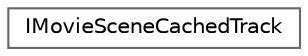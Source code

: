 digraph "Graphical Class Hierarchy"
{
 // INTERACTIVE_SVG=YES
 // LATEX_PDF_SIZE
  bgcolor="transparent";
  edge [fontname=Helvetica,fontsize=10,labelfontname=Helvetica,labelfontsize=10];
  node [fontname=Helvetica,fontsize=10,shape=box,height=0.2,width=0.4];
  rankdir="LR";
  Node0 [id="Node000000",label="IMovieSceneCachedTrack",height=0.2,width=0.4,color="grey40", fillcolor="white", style="filled",URL="$d2/dfe/classIMovieSceneCachedTrack.html",tooltip="Can be implemented by tracks that hold cached data."];
}
